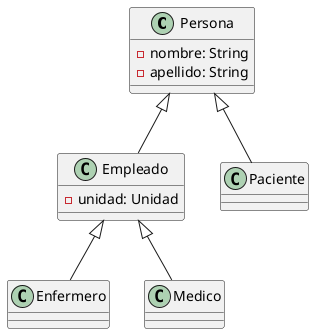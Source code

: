 @startuml Empleados

class Persona{
    - nombre: String
    - apellido: String
}

class Empleado{
    - unidad: Unidad

}
class Enfermero
class Medico
class Paciente



Empleado -up-|> Persona
Paciente -up-|> Persona
Enfermero -up-|> Empleado
Medico -up-|> Empleado

@enduml